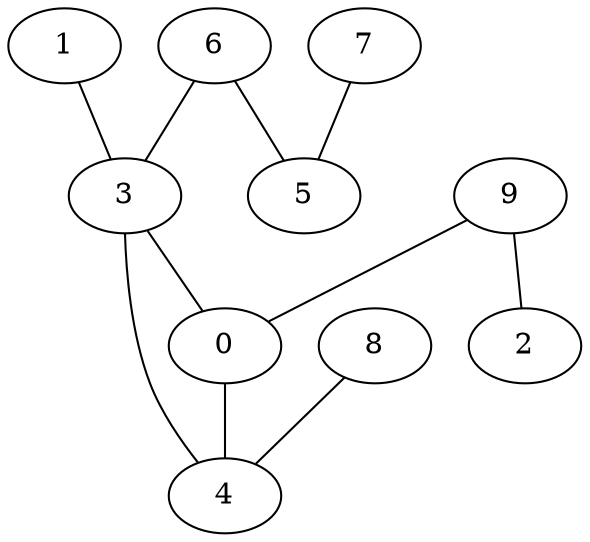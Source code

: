 graph G {
0;
1;
2;
3;
4;
5;
6;
7;
8;
9;
0--4 ;
1--3 ;
3--4 ;
3--0 ;
6--3 ;
6--5 ;
7--5 ;
8--4 ;
9--0 ;
9--2 ;
}
